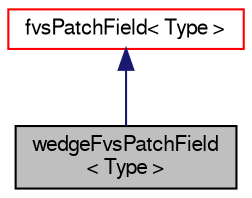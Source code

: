 digraph "wedgeFvsPatchField&lt; Type &gt;"
{
  bgcolor="transparent";
  edge [fontname="FreeSans",fontsize="10",labelfontname="FreeSans",labelfontsize="10"];
  node [fontname="FreeSans",fontsize="10",shape=record];
  Node9 [label="wedgeFvsPatchField\l\< Type \>",height=0.2,width=0.4,color="black", fillcolor="grey75", style="filled", fontcolor="black"];
  Node10 -> Node9 [dir="back",color="midnightblue",fontsize="10",style="solid",fontname="FreeSans"];
  Node10 [label="fvsPatchField\< Type \>",height=0.2,width=0.4,color="red",URL="$a22426.html",tooltip="An abstract base class with a fat-interface to all derived classes covering all possible ways in whic..."];
}
